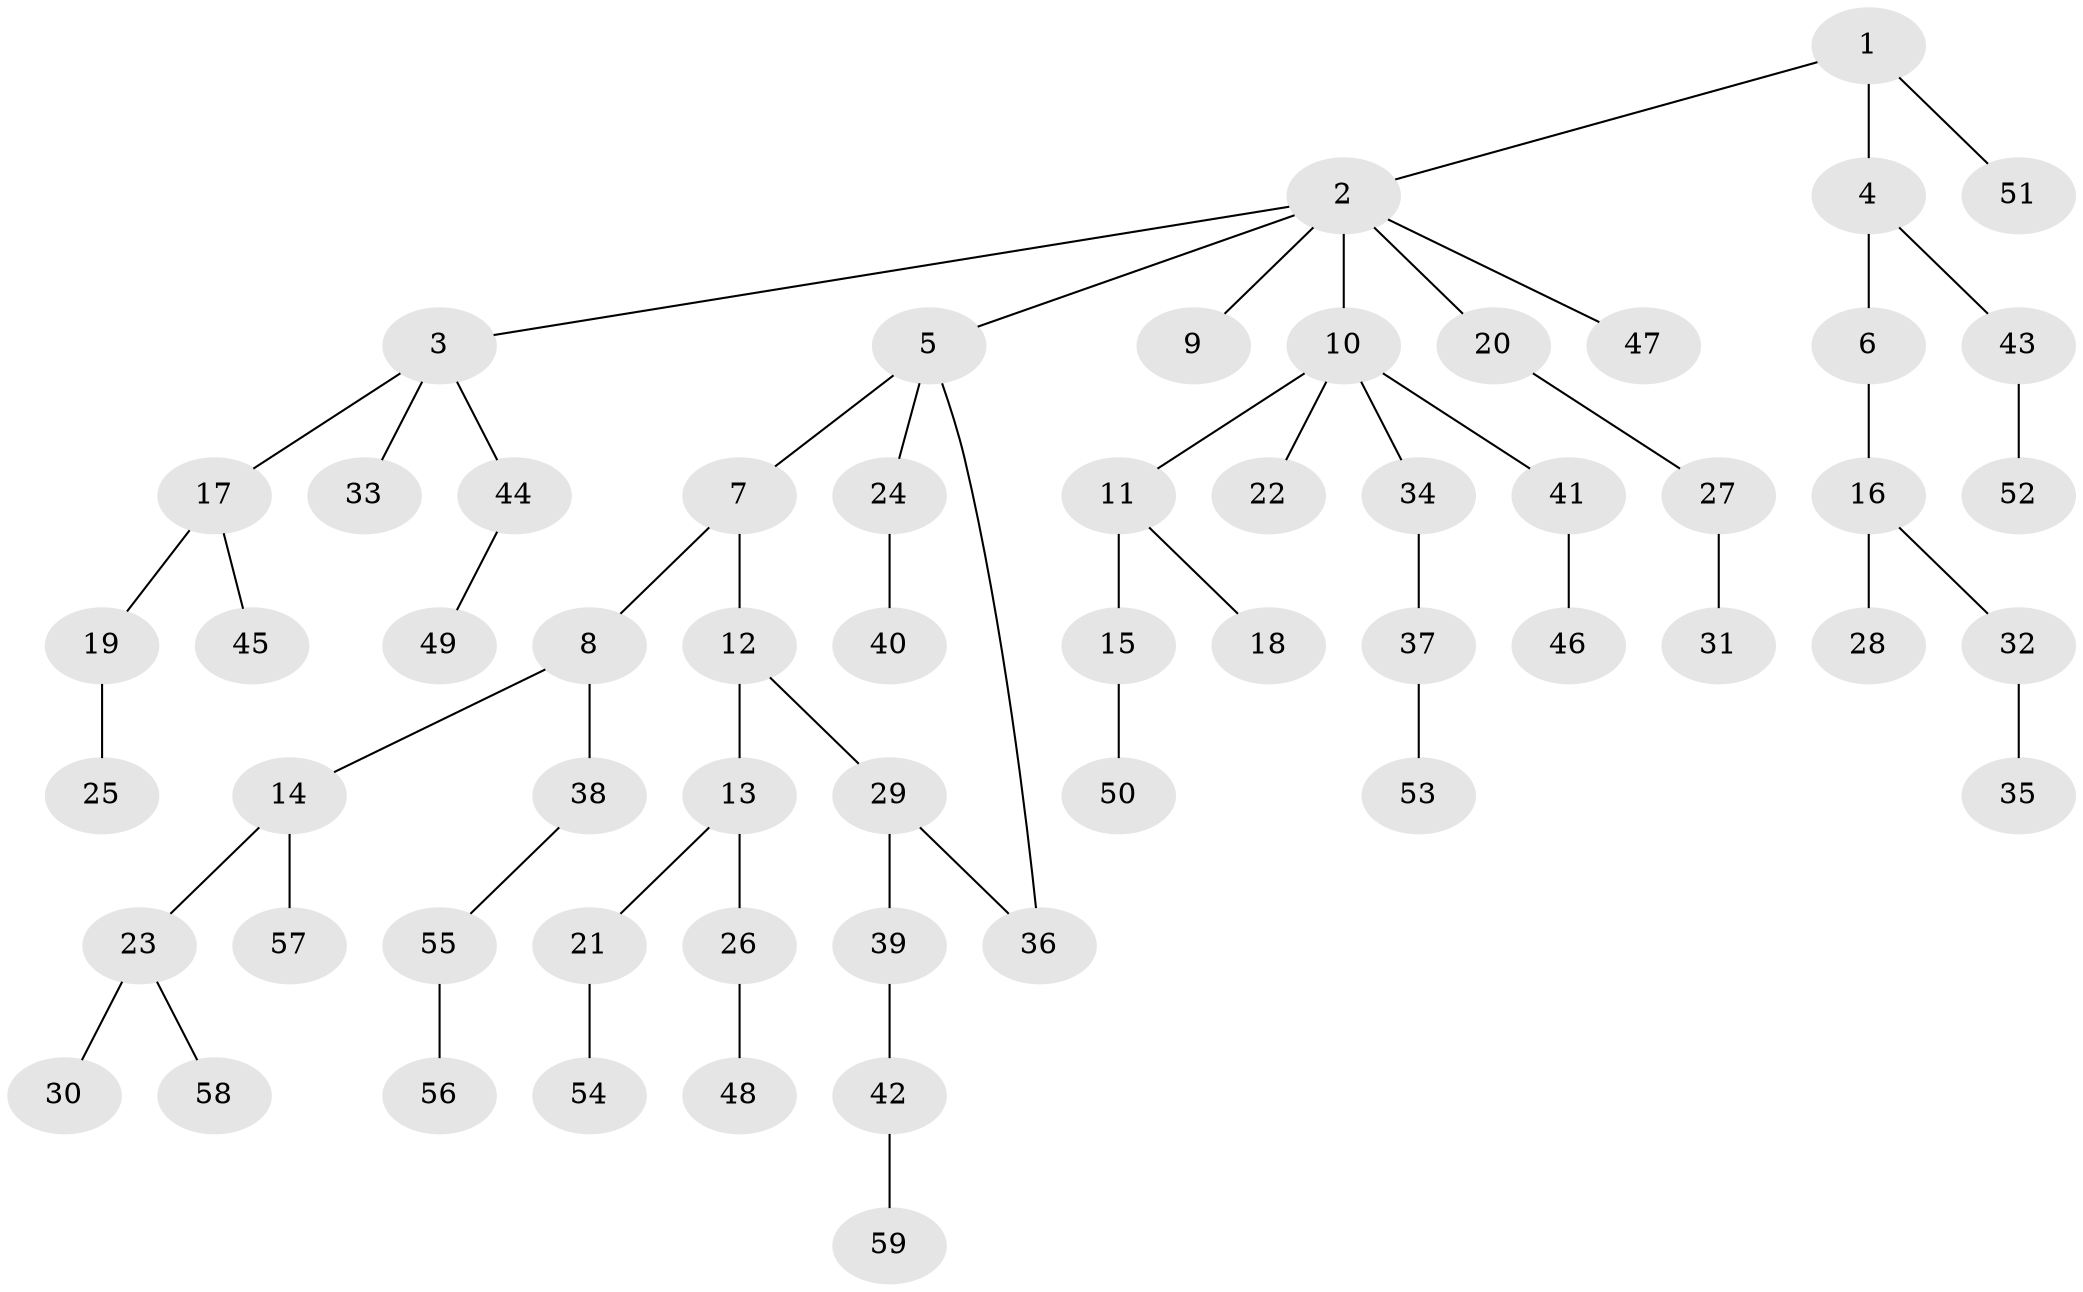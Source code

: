 // Generated by graph-tools (version 1.1) at 2025/10/02/27/25 16:10:55]
// undirected, 59 vertices, 59 edges
graph export_dot {
graph [start="1"]
  node [color=gray90,style=filled];
  1;
  2;
  3;
  4;
  5;
  6;
  7;
  8;
  9;
  10;
  11;
  12;
  13;
  14;
  15;
  16;
  17;
  18;
  19;
  20;
  21;
  22;
  23;
  24;
  25;
  26;
  27;
  28;
  29;
  30;
  31;
  32;
  33;
  34;
  35;
  36;
  37;
  38;
  39;
  40;
  41;
  42;
  43;
  44;
  45;
  46;
  47;
  48;
  49;
  50;
  51;
  52;
  53;
  54;
  55;
  56;
  57;
  58;
  59;
  1 -- 2;
  1 -- 4;
  1 -- 51;
  2 -- 3;
  2 -- 5;
  2 -- 9;
  2 -- 10;
  2 -- 20;
  2 -- 47;
  3 -- 17;
  3 -- 33;
  3 -- 44;
  4 -- 6;
  4 -- 43;
  5 -- 7;
  5 -- 24;
  5 -- 36;
  6 -- 16;
  7 -- 8;
  7 -- 12;
  8 -- 14;
  8 -- 38;
  10 -- 11;
  10 -- 22;
  10 -- 34;
  10 -- 41;
  11 -- 15;
  11 -- 18;
  12 -- 13;
  12 -- 29;
  13 -- 21;
  13 -- 26;
  14 -- 23;
  14 -- 57;
  15 -- 50;
  16 -- 28;
  16 -- 32;
  17 -- 19;
  17 -- 45;
  19 -- 25;
  20 -- 27;
  21 -- 54;
  23 -- 30;
  23 -- 58;
  24 -- 40;
  26 -- 48;
  27 -- 31;
  29 -- 36;
  29 -- 39;
  32 -- 35;
  34 -- 37;
  37 -- 53;
  38 -- 55;
  39 -- 42;
  41 -- 46;
  42 -- 59;
  43 -- 52;
  44 -- 49;
  55 -- 56;
}
